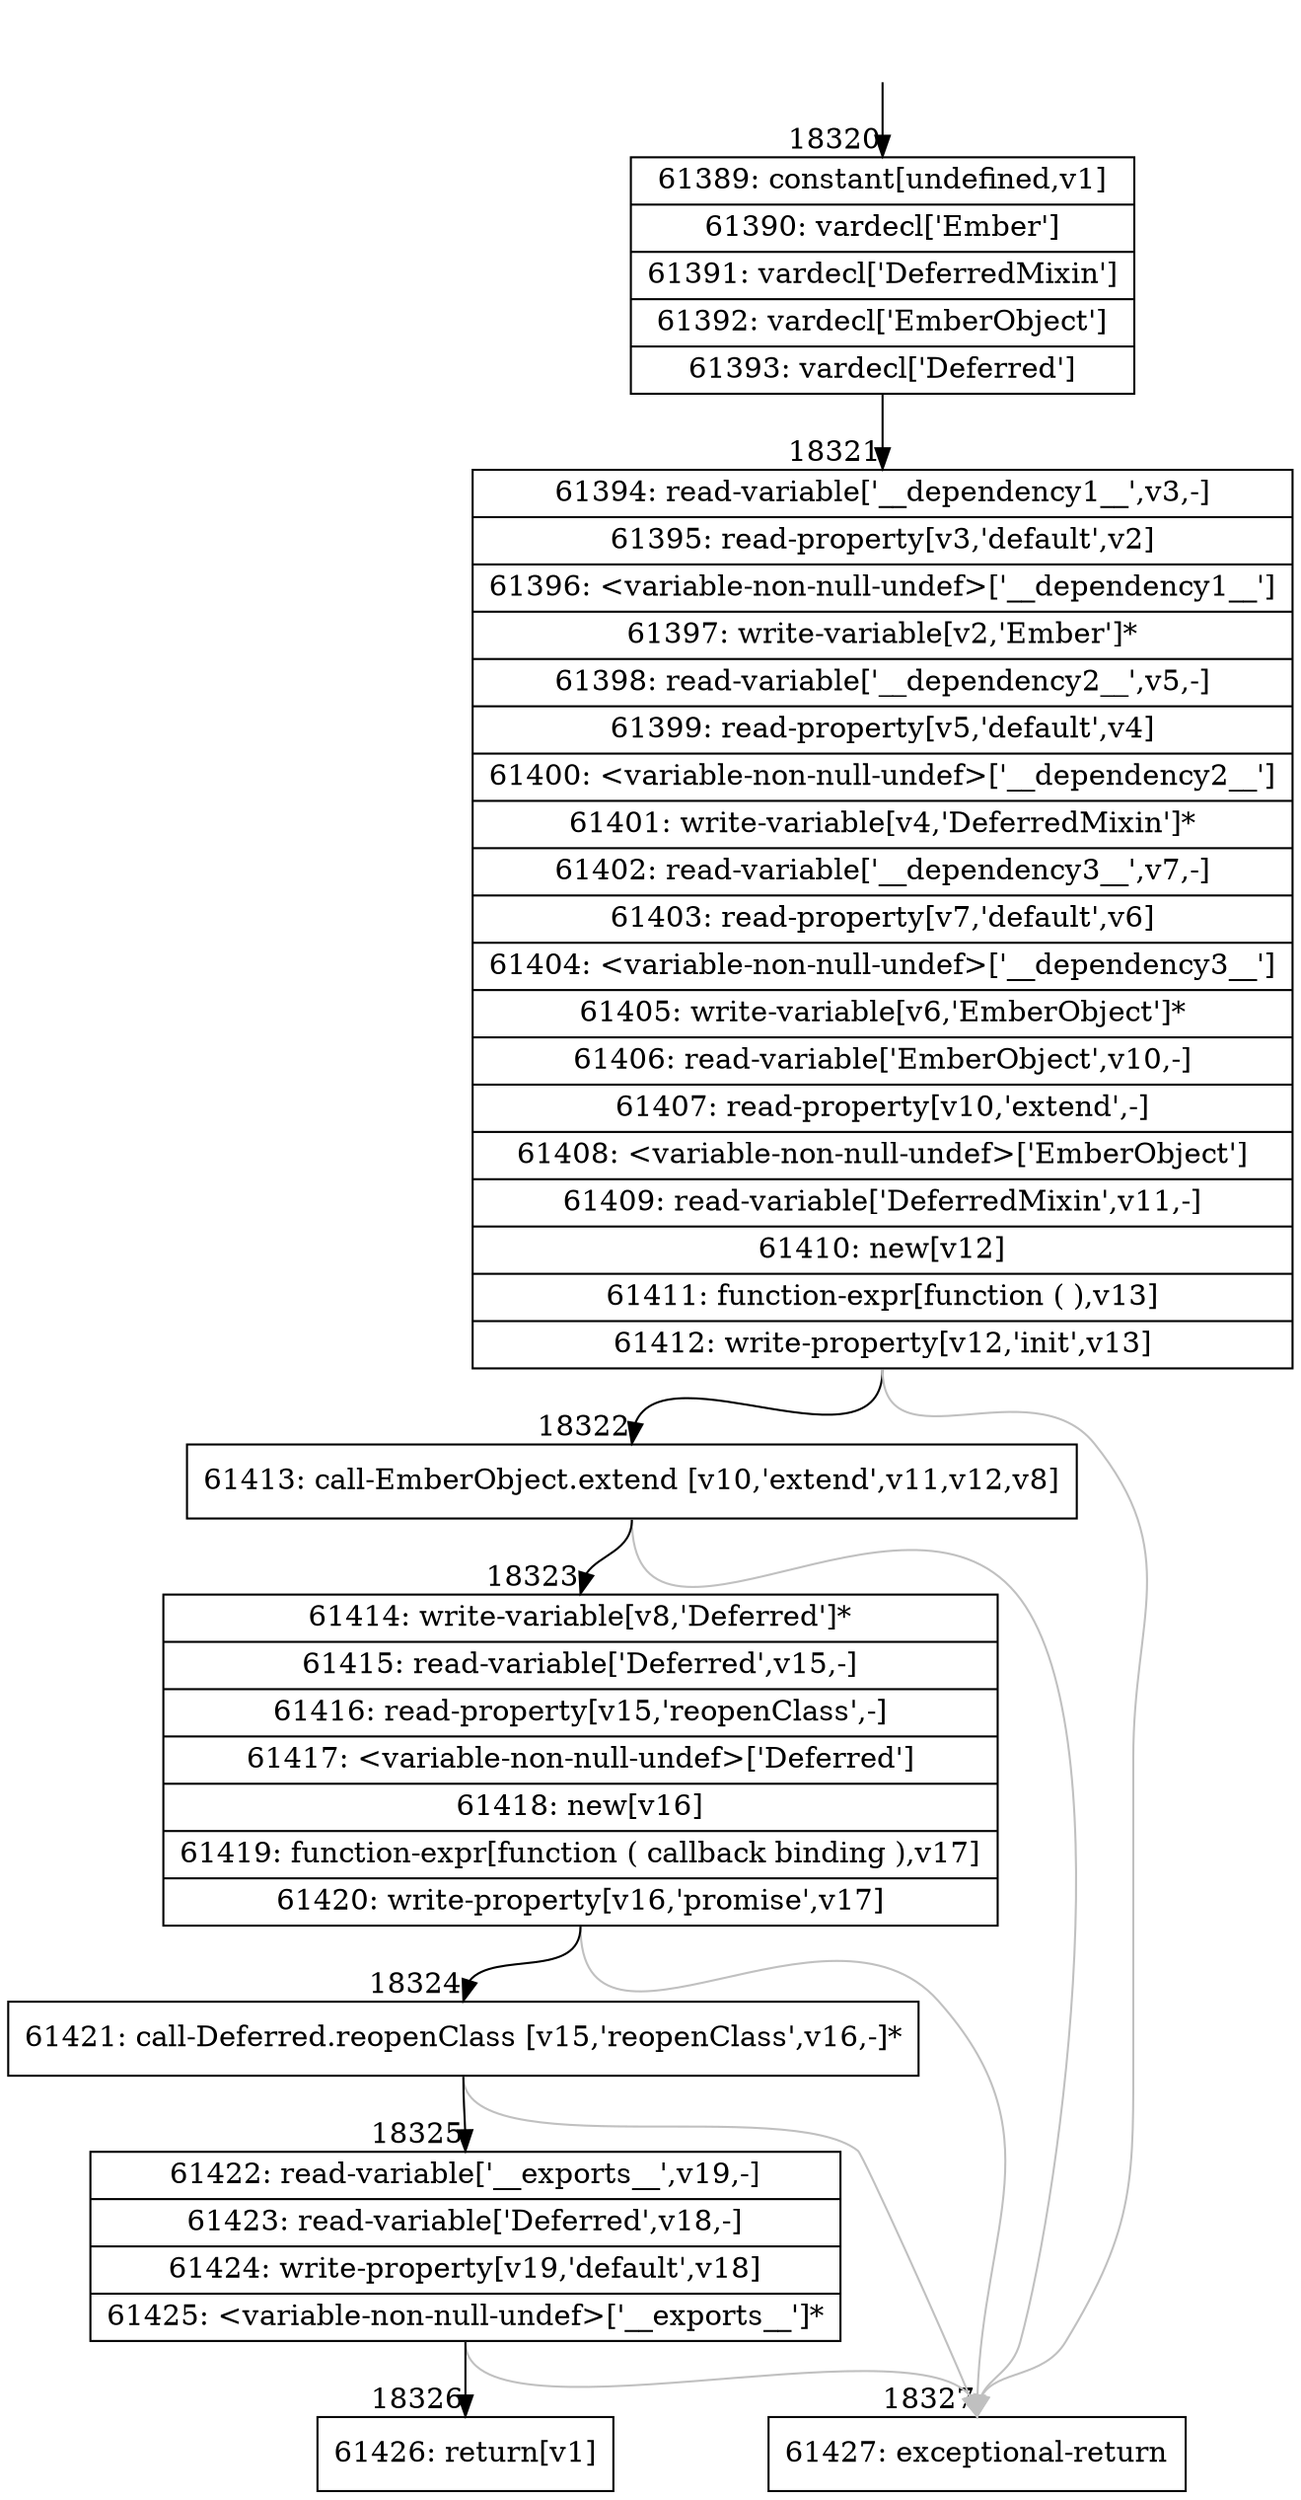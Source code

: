 digraph {
rankdir="TD"
BB_entry1574[shape=none,label=""];
BB_entry1574 -> BB18320 [tailport=s, headport=n, headlabel="    18320"]
BB18320 [shape=record label="{61389: constant[undefined,v1]|61390: vardecl['Ember']|61391: vardecl['DeferredMixin']|61392: vardecl['EmberObject']|61393: vardecl['Deferred']}" ] 
BB18320 -> BB18321 [tailport=s, headport=n, headlabel="      18321"]
BB18321 [shape=record label="{61394: read-variable['__dependency1__',v3,-]|61395: read-property[v3,'default',v2]|61396: \<variable-non-null-undef\>['__dependency1__']|61397: write-variable[v2,'Ember']*|61398: read-variable['__dependency2__',v5,-]|61399: read-property[v5,'default',v4]|61400: \<variable-non-null-undef\>['__dependency2__']|61401: write-variable[v4,'DeferredMixin']*|61402: read-variable['__dependency3__',v7,-]|61403: read-property[v7,'default',v6]|61404: \<variable-non-null-undef\>['__dependency3__']|61405: write-variable[v6,'EmberObject']*|61406: read-variable['EmberObject',v10,-]|61407: read-property[v10,'extend',-]|61408: \<variable-non-null-undef\>['EmberObject']|61409: read-variable['DeferredMixin',v11,-]|61410: new[v12]|61411: function-expr[function ( ),v13]|61412: write-property[v12,'init',v13]}" ] 
BB18321 -> BB18322 [tailport=s, headport=n, headlabel="      18322"]
BB18321 -> BB18327 [tailport=s, headport=n, color=gray, headlabel="      18327"]
BB18322 [shape=record label="{61413: call-EmberObject.extend [v10,'extend',v11,v12,v8]}" ] 
BB18322 -> BB18323 [tailport=s, headport=n, headlabel="      18323"]
BB18322 -> BB18327 [tailport=s, headport=n, color=gray]
BB18323 [shape=record label="{61414: write-variable[v8,'Deferred']*|61415: read-variable['Deferred',v15,-]|61416: read-property[v15,'reopenClass',-]|61417: \<variable-non-null-undef\>['Deferred']|61418: new[v16]|61419: function-expr[function ( callback binding ),v17]|61420: write-property[v16,'promise',v17]}" ] 
BB18323 -> BB18324 [tailport=s, headport=n, headlabel="      18324"]
BB18323 -> BB18327 [tailport=s, headport=n, color=gray]
BB18324 [shape=record label="{61421: call-Deferred.reopenClass [v15,'reopenClass',v16,-]*}" ] 
BB18324 -> BB18325 [tailport=s, headport=n, headlabel="      18325"]
BB18324 -> BB18327 [tailport=s, headport=n, color=gray]
BB18325 [shape=record label="{61422: read-variable['__exports__',v19,-]|61423: read-variable['Deferred',v18,-]|61424: write-property[v19,'default',v18]|61425: \<variable-non-null-undef\>['__exports__']*}" ] 
BB18325 -> BB18326 [tailport=s, headport=n, headlabel="      18326"]
BB18325 -> BB18327 [tailport=s, headport=n, color=gray]
BB18326 [shape=record label="{61426: return[v1]}" ] 
BB18327 [shape=record label="{61427: exceptional-return}" ] 
//#$~ 34481
}
